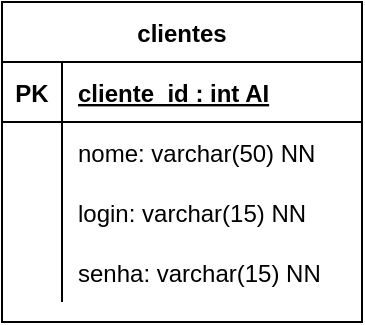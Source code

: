 <mxfile version="14.9.5" type="device"><diagram id="lAAK8XiPpWAOb5bX0mgL" name="Page-1"><mxGraphModel dx="1102" dy="614" grid="1" gridSize="10" guides="1" tooltips="1" connect="1" arrows="1" fold="1" page="1" pageScale="1" pageWidth="827" pageHeight="1169" math="0" shadow="0"><root><mxCell id="0"/><mxCell id="1" parent="0"/><mxCell id="4EsHDkrZmgmZAZ2cPa6h-1" value="clientes" style="shape=table;startSize=30;container=1;collapsible=1;childLayout=tableLayout;fixedRows=1;rowLines=0;fontStyle=1;align=center;resizeLast=1;" vertex="1" parent="1"><mxGeometry x="40" y="40" width="180" height="160" as="geometry"/></mxCell><mxCell id="4EsHDkrZmgmZAZ2cPa6h-2" value="" style="shape=partialRectangle;collapsible=0;dropTarget=0;pointerEvents=0;fillColor=none;top=0;left=0;bottom=1;right=0;points=[[0,0.5],[1,0.5]];portConstraint=eastwest;" vertex="1" parent="4EsHDkrZmgmZAZ2cPa6h-1"><mxGeometry y="30" width="180" height="30" as="geometry"/></mxCell><mxCell id="4EsHDkrZmgmZAZ2cPa6h-3" value="PK" style="shape=partialRectangle;connectable=0;fillColor=none;top=0;left=0;bottom=0;right=0;fontStyle=1;overflow=hidden;" vertex="1" parent="4EsHDkrZmgmZAZ2cPa6h-2"><mxGeometry width="30" height="30" as="geometry"/></mxCell><mxCell id="4EsHDkrZmgmZAZ2cPa6h-4" value="cliente_id : int AI" style="shape=partialRectangle;connectable=0;fillColor=none;top=0;left=0;bottom=0;right=0;align=left;spacingLeft=6;fontStyle=5;overflow=hidden;" vertex="1" parent="4EsHDkrZmgmZAZ2cPa6h-2"><mxGeometry x="30" width="150" height="30" as="geometry"/></mxCell><mxCell id="4EsHDkrZmgmZAZ2cPa6h-5" value="" style="shape=partialRectangle;collapsible=0;dropTarget=0;pointerEvents=0;fillColor=none;top=0;left=0;bottom=0;right=0;points=[[0,0.5],[1,0.5]];portConstraint=eastwest;" vertex="1" parent="4EsHDkrZmgmZAZ2cPa6h-1"><mxGeometry y="60" width="180" height="30" as="geometry"/></mxCell><mxCell id="4EsHDkrZmgmZAZ2cPa6h-6" value="" style="shape=partialRectangle;connectable=0;fillColor=none;top=0;left=0;bottom=0;right=0;editable=1;overflow=hidden;" vertex="1" parent="4EsHDkrZmgmZAZ2cPa6h-5"><mxGeometry width="30" height="30" as="geometry"/></mxCell><mxCell id="4EsHDkrZmgmZAZ2cPa6h-7" value="nome: varchar(50) NN" style="shape=partialRectangle;connectable=0;fillColor=none;top=0;left=0;bottom=0;right=0;align=left;spacingLeft=6;overflow=hidden;" vertex="1" parent="4EsHDkrZmgmZAZ2cPa6h-5"><mxGeometry x="30" width="150" height="30" as="geometry"/></mxCell><mxCell id="4EsHDkrZmgmZAZ2cPa6h-8" value="" style="shape=partialRectangle;collapsible=0;dropTarget=0;pointerEvents=0;fillColor=none;top=0;left=0;bottom=0;right=0;points=[[0,0.5],[1,0.5]];portConstraint=eastwest;" vertex="1" parent="4EsHDkrZmgmZAZ2cPa6h-1"><mxGeometry y="90" width="180" height="30" as="geometry"/></mxCell><mxCell id="4EsHDkrZmgmZAZ2cPa6h-9" value="" style="shape=partialRectangle;connectable=0;fillColor=none;top=0;left=0;bottom=0;right=0;editable=1;overflow=hidden;" vertex="1" parent="4EsHDkrZmgmZAZ2cPa6h-8"><mxGeometry width="30" height="30" as="geometry"/></mxCell><mxCell id="4EsHDkrZmgmZAZ2cPa6h-10" value="login: varchar(15) NN" style="shape=partialRectangle;connectable=0;fillColor=none;top=0;left=0;bottom=0;right=0;align=left;spacingLeft=6;overflow=hidden;" vertex="1" parent="4EsHDkrZmgmZAZ2cPa6h-8"><mxGeometry x="30" width="150" height="30" as="geometry"/></mxCell><mxCell id="4EsHDkrZmgmZAZ2cPa6h-11" value="" style="shape=partialRectangle;collapsible=0;dropTarget=0;pointerEvents=0;fillColor=none;top=0;left=0;bottom=0;right=0;points=[[0,0.5],[1,0.5]];portConstraint=eastwest;" vertex="1" parent="4EsHDkrZmgmZAZ2cPa6h-1"><mxGeometry y="120" width="180" height="30" as="geometry"/></mxCell><mxCell id="4EsHDkrZmgmZAZ2cPa6h-12" value="" style="shape=partialRectangle;connectable=0;fillColor=none;top=0;left=0;bottom=0;right=0;editable=1;overflow=hidden;" vertex="1" parent="4EsHDkrZmgmZAZ2cPa6h-11"><mxGeometry width="30" height="30" as="geometry"/></mxCell><mxCell id="4EsHDkrZmgmZAZ2cPa6h-13" value="senha: varchar(15) NN" style="shape=partialRectangle;connectable=0;fillColor=none;top=0;left=0;bottom=0;right=0;align=left;spacingLeft=6;overflow=hidden;" vertex="1" parent="4EsHDkrZmgmZAZ2cPa6h-11"><mxGeometry x="30" width="150" height="30" as="geometry"/></mxCell></root></mxGraphModel></diagram></mxfile>